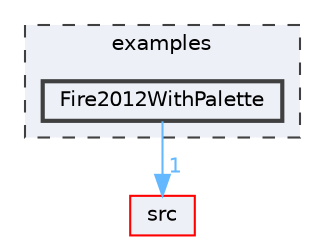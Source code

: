 digraph "/home/runner/work/FastLED/FastLED/examples/Fire2012WithPalette"
{
 // LATEX_PDF_SIZE
  bgcolor="transparent";
  edge [fontname=Helvetica,fontsize=10,labelfontname=Helvetica,labelfontsize=10];
  node [fontname=Helvetica,fontsize=10,shape=box,height=0.2,width=0.4];
  compound=true
  subgraph clusterdir_d28a4824dc47e487b107a5db32ef43c4 {
    graph [ bgcolor="#edf0f7", pencolor="grey25", label="examples", fontname=Helvetica,fontsize=10 style="filled,dashed", URL="dir_d28a4824dc47e487b107a5db32ef43c4.html",tooltip=""]
  dir_251c36837ef2b5132d93dde41ef3cbc8 [label="Fire2012WithPalette", fillcolor="#edf0f7", color="grey25", style="filled,bold", URL="dir_251c36837ef2b5132d93dde41ef3cbc8.html",tooltip=""];
  }
  dir_68267d1309a1af8e8297ef4c3efbcdba [label="src", fillcolor="#edf0f7", color="red", style="filled", URL="dir_68267d1309a1af8e8297ef4c3efbcdba.html",tooltip=""];
  dir_251c36837ef2b5132d93dde41ef3cbc8->dir_68267d1309a1af8e8297ef4c3efbcdba [headlabel="1", labeldistance=1.5 headhref="dir_000024_000073.html" href="dir_000024_000073.html" color="steelblue1" fontcolor="steelblue1"];
}
